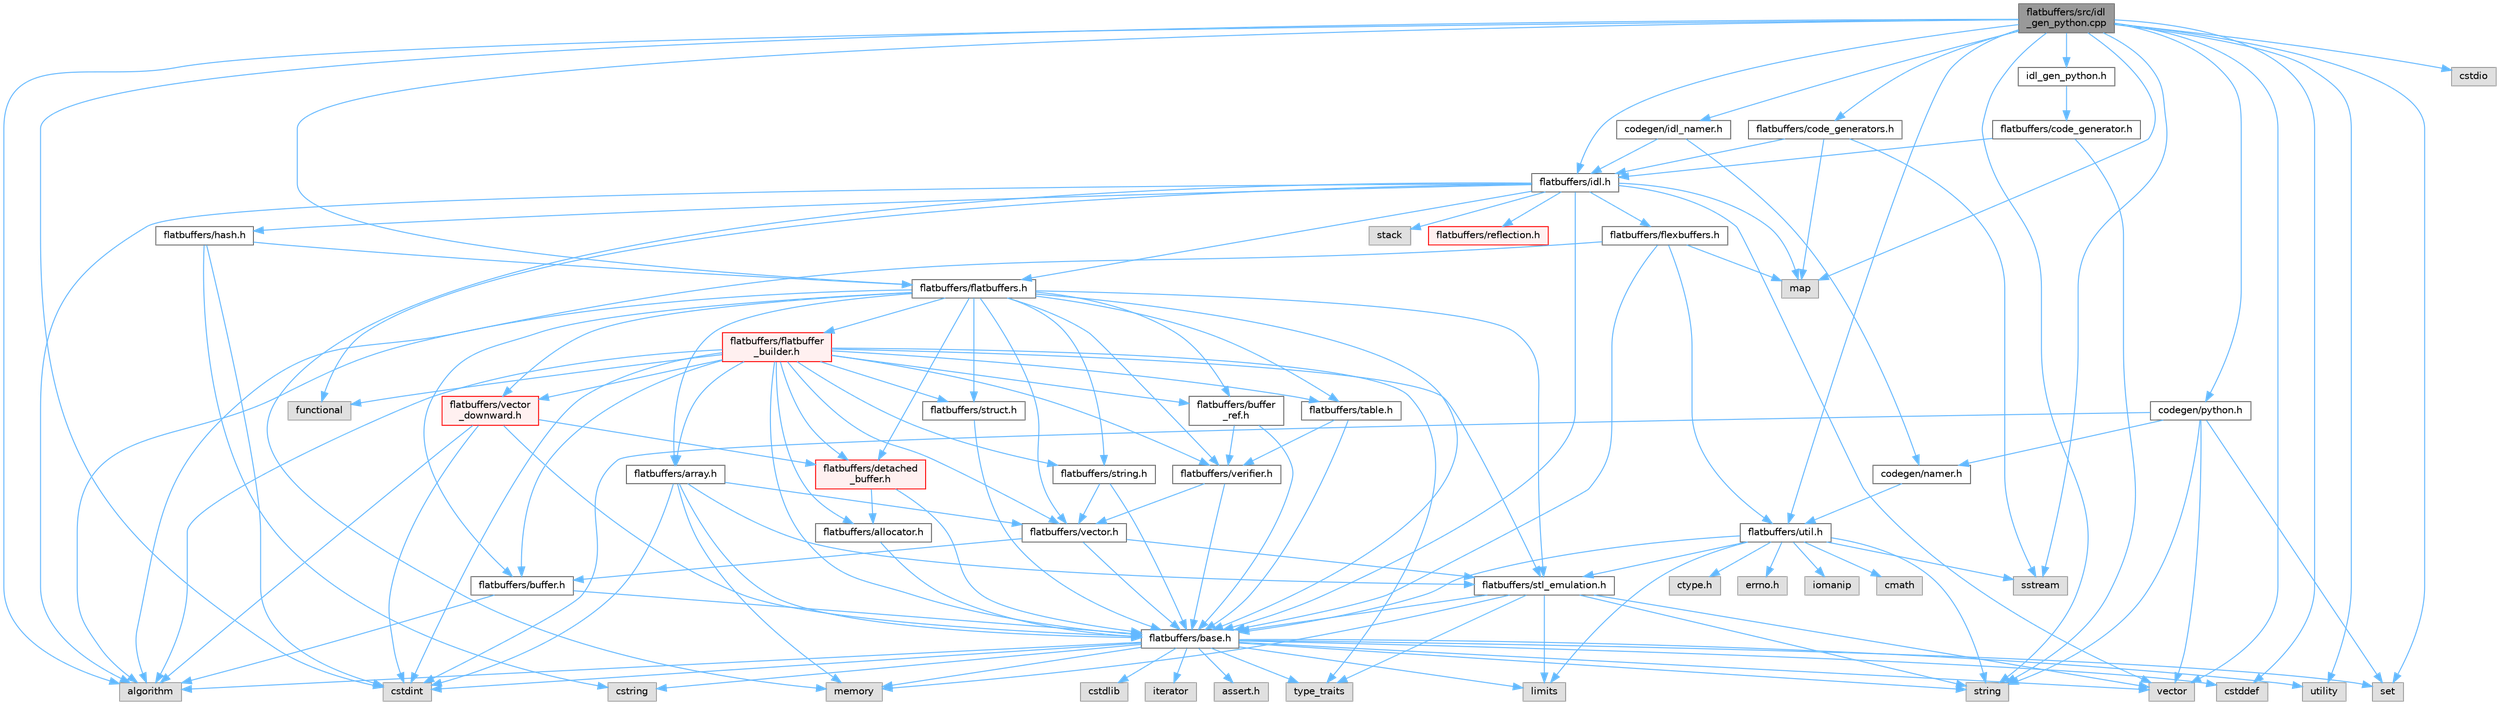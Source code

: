 digraph "flatbuffers/src/idl_gen_python.cpp"
{
 // LATEX_PDF_SIZE
  bgcolor="transparent";
  edge [fontname=Helvetica,fontsize=10,labelfontname=Helvetica,labelfontsize=10];
  node [fontname=Helvetica,fontsize=10,shape=box,height=0.2,width=0.4];
  Node1 [id="Node000001",label="flatbuffers/src/idl\l_gen_python.cpp",height=0.2,width=0.4,color="gray40", fillcolor="grey60", style="filled", fontcolor="black",tooltip=" "];
  Node1 -> Node2 [id="edge1_Node000001_Node000002",color="steelblue1",style="solid",tooltip=" "];
  Node2 [id="Node000002",label="idl_gen_python.h",height=0.2,width=0.4,color="grey40", fillcolor="white", style="filled",URL="$idl__gen__python_8h.html",tooltip=" "];
  Node2 -> Node3 [id="edge2_Node000002_Node000003",color="steelblue1",style="solid",tooltip=" "];
  Node3 [id="Node000003",label="flatbuffers/code_generator.h",height=0.2,width=0.4,color="grey40", fillcolor="white", style="filled",URL="$code__generator_8h.html",tooltip=" "];
  Node3 -> Node4 [id="edge3_Node000003_Node000004",color="steelblue1",style="solid",tooltip=" "];
  Node4 [id="Node000004",label="string",height=0.2,width=0.4,color="grey60", fillcolor="#E0E0E0", style="filled",tooltip=" "];
  Node3 -> Node5 [id="edge4_Node000003_Node000005",color="steelblue1",style="solid",tooltip=" "];
  Node5 [id="Node000005",label="flatbuffers/idl.h",height=0.2,width=0.4,color="grey40", fillcolor="white", style="filled",URL="$idl_8h.html",tooltip=" "];
  Node5 -> Node6 [id="edge5_Node000005_Node000006",color="steelblue1",style="solid",tooltip=" "];
  Node6 [id="Node000006",label="algorithm",height=0.2,width=0.4,color="grey60", fillcolor="#E0E0E0", style="filled",tooltip=" "];
  Node5 -> Node7 [id="edge6_Node000005_Node000007",color="steelblue1",style="solid",tooltip=" "];
  Node7 [id="Node000007",label="functional",height=0.2,width=0.4,color="grey60", fillcolor="#E0E0E0", style="filled",tooltip=" "];
  Node5 -> Node8 [id="edge7_Node000005_Node000008",color="steelblue1",style="solid",tooltip=" "];
  Node8 [id="Node000008",label="map",height=0.2,width=0.4,color="grey60", fillcolor="#E0E0E0", style="filled",tooltip=" "];
  Node5 -> Node9 [id="edge8_Node000005_Node000009",color="steelblue1",style="solid",tooltip=" "];
  Node9 [id="Node000009",label="memory",height=0.2,width=0.4,color="grey60", fillcolor="#E0E0E0", style="filled",tooltip=" "];
  Node5 -> Node10 [id="edge9_Node000005_Node000010",color="steelblue1",style="solid",tooltip=" "];
  Node10 [id="Node000010",label="stack",height=0.2,width=0.4,color="grey60", fillcolor="#E0E0E0", style="filled",tooltip=" "];
  Node5 -> Node11 [id="edge10_Node000005_Node000011",color="steelblue1",style="solid",tooltip=" "];
  Node11 [id="Node000011",label="vector",height=0.2,width=0.4,color="grey60", fillcolor="#E0E0E0", style="filled",tooltip=" "];
  Node5 -> Node12 [id="edge11_Node000005_Node000012",color="steelblue1",style="solid",tooltip=" "];
  Node12 [id="Node000012",label="flatbuffers/base.h",height=0.2,width=0.4,color="grey40", fillcolor="white", style="filled",URL="$base_8h.html",tooltip=" "];
  Node12 -> Node13 [id="edge12_Node000012_Node000013",color="steelblue1",style="solid",tooltip=" "];
  Node13 [id="Node000013",label="assert.h",height=0.2,width=0.4,color="grey60", fillcolor="#E0E0E0", style="filled",tooltip=" "];
  Node12 -> Node14 [id="edge13_Node000012_Node000014",color="steelblue1",style="solid",tooltip=" "];
  Node14 [id="Node000014",label="cstdint",height=0.2,width=0.4,color="grey60", fillcolor="#E0E0E0", style="filled",tooltip=" "];
  Node12 -> Node15 [id="edge14_Node000012_Node000015",color="steelblue1",style="solid",tooltip=" "];
  Node15 [id="Node000015",label="cstddef",height=0.2,width=0.4,color="grey60", fillcolor="#E0E0E0", style="filled",tooltip=" "];
  Node12 -> Node16 [id="edge15_Node000012_Node000016",color="steelblue1",style="solid",tooltip=" "];
  Node16 [id="Node000016",label="cstdlib",height=0.2,width=0.4,color="grey60", fillcolor="#E0E0E0", style="filled",tooltip=" "];
  Node12 -> Node17 [id="edge16_Node000012_Node000017",color="steelblue1",style="solid",tooltip=" "];
  Node17 [id="Node000017",label="cstring",height=0.2,width=0.4,color="grey60", fillcolor="#E0E0E0", style="filled",tooltip=" "];
  Node12 -> Node18 [id="edge17_Node000012_Node000018",color="steelblue1",style="solid",tooltip=" "];
  Node18 [id="Node000018",label="utility",height=0.2,width=0.4,color="grey60", fillcolor="#E0E0E0", style="filled",tooltip=" "];
  Node12 -> Node4 [id="edge18_Node000012_Node000004",color="steelblue1",style="solid",tooltip=" "];
  Node12 -> Node19 [id="edge19_Node000012_Node000019",color="steelblue1",style="solid",tooltip=" "];
  Node19 [id="Node000019",label="type_traits",height=0.2,width=0.4,color="grey60", fillcolor="#E0E0E0", style="filled",tooltip=" "];
  Node12 -> Node11 [id="edge20_Node000012_Node000011",color="steelblue1",style="solid",tooltip=" "];
  Node12 -> Node20 [id="edge21_Node000012_Node000020",color="steelblue1",style="solid",tooltip=" "];
  Node20 [id="Node000020",label="set",height=0.2,width=0.4,color="grey60", fillcolor="#E0E0E0", style="filled",tooltip=" "];
  Node12 -> Node6 [id="edge22_Node000012_Node000006",color="steelblue1",style="solid",tooltip=" "];
  Node12 -> Node21 [id="edge23_Node000012_Node000021",color="steelblue1",style="solid",tooltip=" "];
  Node21 [id="Node000021",label="limits",height=0.2,width=0.4,color="grey60", fillcolor="#E0E0E0", style="filled",tooltip=" "];
  Node12 -> Node22 [id="edge24_Node000012_Node000022",color="steelblue1",style="solid",tooltip=" "];
  Node22 [id="Node000022",label="iterator",height=0.2,width=0.4,color="grey60", fillcolor="#E0E0E0", style="filled",tooltip=" "];
  Node12 -> Node9 [id="edge25_Node000012_Node000009",color="steelblue1",style="solid",tooltip=" "];
  Node5 -> Node23 [id="edge26_Node000005_Node000023",color="steelblue1",style="solid",tooltip=" "];
  Node23 [id="Node000023",label="flatbuffers/flatbuffers.h",height=0.2,width=0.4,color="grey40", fillcolor="white", style="filled",URL="$flatbuffers_8h.html",tooltip=" "];
  Node23 -> Node6 [id="edge27_Node000023_Node000006",color="steelblue1",style="solid",tooltip=" "];
  Node23 -> Node24 [id="edge28_Node000023_Node000024",color="steelblue1",style="solid",tooltip=" "];
  Node24 [id="Node000024",label="flatbuffers/array.h",height=0.2,width=0.4,color="grey40", fillcolor="white", style="filled",URL="$array_8h.html",tooltip=" "];
  Node24 -> Node14 [id="edge29_Node000024_Node000014",color="steelblue1",style="solid",tooltip=" "];
  Node24 -> Node9 [id="edge30_Node000024_Node000009",color="steelblue1",style="solid",tooltip=" "];
  Node24 -> Node12 [id="edge31_Node000024_Node000012",color="steelblue1",style="solid",tooltip=" "];
  Node24 -> Node25 [id="edge32_Node000024_Node000025",color="steelblue1",style="solid",tooltip=" "];
  Node25 [id="Node000025",label="flatbuffers/stl_emulation.h",height=0.2,width=0.4,color="grey40", fillcolor="white", style="filled",URL="$stl__emulation_8h.html",tooltip=" "];
  Node25 -> Node12 [id="edge33_Node000025_Node000012",color="steelblue1",style="solid",tooltip=" "];
  Node25 -> Node4 [id="edge34_Node000025_Node000004",color="steelblue1",style="solid",tooltip=" "];
  Node25 -> Node19 [id="edge35_Node000025_Node000019",color="steelblue1",style="solid",tooltip=" "];
  Node25 -> Node11 [id="edge36_Node000025_Node000011",color="steelblue1",style="solid",tooltip=" "];
  Node25 -> Node9 [id="edge37_Node000025_Node000009",color="steelblue1",style="solid",tooltip=" "];
  Node25 -> Node21 [id="edge38_Node000025_Node000021",color="steelblue1",style="solid",tooltip=" "];
  Node24 -> Node26 [id="edge39_Node000024_Node000026",color="steelblue1",style="solid",tooltip=" "];
  Node26 [id="Node000026",label="flatbuffers/vector.h",height=0.2,width=0.4,color="grey40", fillcolor="white", style="filled",URL="$vector_8h.html",tooltip=" "];
  Node26 -> Node12 [id="edge40_Node000026_Node000012",color="steelblue1",style="solid",tooltip=" "];
  Node26 -> Node27 [id="edge41_Node000026_Node000027",color="steelblue1",style="solid",tooltip=" "];
  Node27 [id="Node000027",label="flatbuffers/buffer.h",height=0.2,width=0.4,color="grey40", fillcolor="white", style="filled",URL="$buffer_8h.html",tooltip=" "];
  Node27 -> Node6 [id="edge42_Node000027_Node000006",color="steelblue1",style="solid",tooltip=" "];
  Node27 -> Node12 [id="edge43_Node000027_Node000012",color="steelblue1",style="solid",tooltip=" "];
  Node26 -> Node25 [id="edge44_Node000026_Node000025",color="steelblue1",style="solid",tooltip=" "];
  Node23 -> Node12 [id="edge45_Node000023_Node000012",color="steelblue1",style="solid",tooltip=" "];
  Node23 -> Node27 [id="edge46_Node000023_Node000027",color="steelblue1",style="solid",tooltip=" "];
  Node23 -> Node28 [id="edge47_Node000023_Node000028",color="steelblue1",style="solid",tooltip=" "];
  Node28 [id="Node000028",label="flatbuffers/buffer\l_ref.h",height=0.2,width=0.4,color="grey40", fillcolor="white", style="filled",URL="$buffer__ref_8h.html",tooltip=" "];
  Node28 -> Node12 [id="edge48_Node000028_Node000012",color="steelblue1",style="solid",tooltip=" "];
  Node28 -> Node29 [id="edge49_Node000028_Node000029",color="steelblue1",style="solid",tooltip=" "];
  Node29 [id="Node000029",label="flatbuffers/verifier.h",height=0.2,width=0.4,color="grey40", fillcolor="white", style="filled",URL="$verifier_8h.html",tooltip=" "];
  Node29 -> Node12 [id="edge50_Node000029_Node000012",color="steelblue1",style="solid",tooltip=" "];
  Node29 -> Node26 [id="edge51_Node000029_Node000026",color="steelblue1",style="solid",tooltip=" "];
  Node23 -> Node30 [id="edge52_Node000023_Node000030",color="steelblue1",style="solid",tooltip=" "];
  Node30 [id="Node000030",label="flatbuffers/detached\l_buffer.h",height=0.2,width=0.4,color="red", fillcolor="#FFF0F0", style="filled",URL="$detached__buffer_8h.html",tooltip=" "];
  Node30 -> Node31 [id="edge53_Node000030_Node000031",color="steelblue1",style="solid",tooltip=" "];
  Node31 [id="Node000031",label="flatbuffers/allocator.h",height=0.2,width=0.4,color="grey40", fillcolor="white", style="filled",URL="$allocator_8h.html",tooltip=" "];
  Node31 -> Node12 [id="edge54_Node000031_Node000012",color="steelblue1",style="solid",tooltip=" "];
  Node30 -> Node12 [id="edge55_Node000030_Node000012",color="steelblue1",style="solid",tooltip=" "];
  Node23 -> Node33 [id="edge56_Node000023_Node000033",color="steelblue1",style="solid",tooltip=" "];
  Node33 [id="Node000033",label="flatbuffers/flatbuffer\l_builder.h",height=0.2,width=0.4,color="red", fillcolor="#FFF0F0", style="filled",URL="$flatbuffer__builder_8h.html",tooltip=" "];
  Node33 -> Node6 [id="edge57_Node000033_Node000006",color="steelblue1",style="solid",tooltip=" "];
  Node33 -> Node14 [id="edge58_Node000033_Node000014",color="steelblue1",style="solid",tooltip=" "];
  Node33 -> Node7 [id="edge59_Node000033_Node000007",color="steelblue1",style="solid",tooltip=" "];
  Node33 -> Node19 [id="edge60_Node000033_Node000019",color="steelblue1",style="solid",tooltip=" "];
  Node33 -> Node31 [id="edge61_Node000033_Node000031",color="steelblue1",style="solid",tooltip=" "];
  Node33 -> Node24 [id="edge62_Node000033_Node000024",color="steelblue1",style="solid",tooltip=" "];
  Node33 -> Node12 [id="edge63_Node000033_Node000012",color="steelblue1",style="solid",tooltip=" "];
  Node33 -> Node27 [id="edge64_Node000033_Node000027",color="steelblue1",style="solid",tooltip=" "];
  Node33 -> Node28 [id="edge65_Node000033_Node000028",color="steelblue1",style="solid",tooltip=" "];
  Node33 -> Node30 [id="edge66_Node000033_Node000030",color="steelblue1",style="solid",tooltip=" "];
  Node33 -> Node25 [id="edge67_Node000033_Node000025",color="steelblue1",style="solid",tooltip=" "];
  Node33 -> Node35 [id="edge68_Node000033_Node000035",color="steelblue1",style="solid",tooltip=" "];
  Node35 [id="Node000035",label="flatbuffers/string.h",height=0.2,width=0.4,color="grey40", fillcolor="white", style="filled",URL="$string_8h.html",tooltip=" "];
  Node35 -> Node12 [id="edge69_Node000035_Node000012",color="steelblue1",style="solid",tooltip=" "];
  Node35 -> Node26 [id="edge70_Node000035_Node000026",color="steelblue1",style="solid",tooltip=" "];
  Node33 -> Node36 [id="edge71_Node000033_Node000036",color="steelblue1",style="solid",tooltip=" "];
  Node36 [id="Node000036",label="flatbuffers/struct.h",height=0.2,width=0.4,color="grey40", fillcolor="white", style="filled",URL="$struct_8h.html",tooltip=" "];
  Node36 -> Node12 [id="edge72_Node000036_Node000012",color="steelblue1",style="solid",tooltip=" "];
  Node33 -> Node37 [id="edge73_Node000033_Node000037",color="steelblue1",style="solid",tooltip=" "];
  Node37 [id="Node000037",label="flatbuffers/table.h",height=0.2,width=0.4,color="grey40", fillcolor="white", style="filled",URL="$table_8h.html",tooltip=" "];
  Node37 -> Node12 [id="edge74_Node000037_Node000012",color="steelblue1",style="solid",tooltip=" "];
  Node37 -> Node29 [id="edge75_Node000037_Node000029",color="steelblue1",style="solid",tooltip=" "];
  Node33 -> Node26 [id="edge76_Node000033_Node000026",color="steelblue1",style="solid",tooltip=" "];
  Node33 -> Node38 [id="edge77_Node000033_Node000038",color="steelblue1",style="solid",tooltip=" "];
  Node38 [id="Node000038",label="flatbuffers/vector\l_downward.h",height=0.2,width=0.4,color="red", fillcolor="#FFF0F0", style="filled",URL="$vector__downward_8h.html",tooltip=" "];
  Node38 -> Node6 [id="edge78_Node000038_Node000006",color="steelblue1",style="solid",tooltip=" "];
  Node38 -> Node14 [id="edge79_Node000038_Node000014",color="steelblue1",style="solid",tooltip=" "];
  Node38 -> Node12 [id="edge80_Node000038_Node000012",color="steelblue1",style="solid",tooltip=" "];
  Node38 -> Node30 [id="edge81_Node000038_Node000030",color="steelblue1",style="solid",tooltip=" "];
  Node33 -> Node29 [id="edge82_Node000033_Node000029",color="steelblue1",style="solid",tooltip=" "];
  Node23 -> Node25 [id="edge83_Node000023_Node000025",color="steelblue1",style="solid",tooltip=" "];
  Node23 -> Node35 [id="edge84_Node000023_Node000035",color="steelblue1",style="solid",tooltip=" "];
  Node23 -> Node36 [id="edge85_Node000023_Node000036",color="steelblue1",style="solid",tooltip=" "];
  Node23 -> Node37 [id="edge86_Node000023_Node000037",color="steelblue1",style="solid",tooltip=" "];
  Node23 -> Node26 [id="edge87_Node000023_Node000026",color="steelblue1",style="solid",tooltip=" "];
  Node23 -> Node38 [id="edge88_Node000023_Node000038",color="steelblue1",style="solid",tooltip=" "];
  Node23 -> Node29 [id="edge89_Node000023_Node000029",color="steelblue1",style="solid",tooltip=" "];
  Node5 -> Node39 [id="edge90_Node000005_Node000039",color="steelblue1",style="solid",tooltip=" "];
  Node39 [id="Node000039",label="flatbuffers/flexbuffers.h",height=0.2,width=0.4,color="grey40", fillcolor="white", style="filled",URL="$flexbuffers_8h.html",tooltip=" "];
  Node39 -> Node6 [id="edge91_Node000039_Node000006",color="steelblue1",style="solid",tooltip=" "];
  Node39 -> Node8 [id="edge92_Node000039_Node000008",color="steelblue1",style="solid",tooltip=" "];
  Node39 -> Node12 [id="edge93_Node000039_Node000012",color="steelblue1",style="solid",tooltip=" "];
  Node39 -> Node40 [id="edge94_Node000039_Node000040",color="steelblue1",style="solid",tooltip=" "];
  Node40 [id="Node000040",label="flatbuffers/util.h",height=0.2,width=0.4,color="grey40", fillcolor="white", style="filled",URL="$util_8h.html",tooltip=" "];
  Node40 -> Node41 [id="edge95_Node000040_Node000041",color="steelblue1",style="solid",tooltip=" "];
  Node41 [id="Node000041",label="ctype.h",height=0.2,width=0.4,color="grey60", fillcolor="#E0E0E0", style="filled",tooltip=" "];
  Node40 -> Node42 [id="edge96_Node000040_Node000042",color="steelblue1",style="solid",tooltip=" "];
  Node42 [id="Node000042",label="errno.h",height=0.2,width=0.4,color="grey60", fillcolor="#E0E0E0", style="filled",tooltip=" "];
  Node40 -> Node12 [id="edge97_Node000040_Node000012",color="steelblue1",style="solid",tooltip=" "];
  Node40 -> Node25 [id="edge98_Node000040_Node000025",color="steelblue1",style="solid",tooltip=" "];
  Node40 -> Node43 [id="edge99_Node000040_Node000043",color="steelblue1",style="solid",tooltip=" "];
  Node43 [id="Node000043",label="iomanip",height=0.2,width=0.4,color="grey60", fillcolor="#E0E0E0", style="filled",tooltip=" "];
  Node40 -> Node44 [id="edge100_Node000040_Node000044",color="steelblue1",style="solid",tooltip=" "];
  Node44 [id="Node000044",label="sstream",height=0.2,width=0.4,color="grey60", fillcolor="#E0E0E0", style="filled",tooltip=" "];
  Node40 -> Node45 [id="edge101_Node000040_Node000045",color="steelblue1",style="solid",tooltip=" "];
  Node45 [id="Node000045",label="cmath",height=0.2,width=0.4,color="grey60", fillcolor="#E0E0E0", style="filled",tooltip=" "];
  Node40 -> Node21 [id="edge102_Node000040_Node000021",color="steelblue1",style="solid",tooltip=" "];
  Node40 -> Node4 [id="edge103_Node000040_Node000004",color="steelblue1",style="solid",tooltip=" "];
  Node5 -> Node46 [id="edge104_Node000005_Node000046",color="steelblue1",style="solid",tooltip=" "];
  Node46 [id="Node000046",label="flatbuffers/hash.h",height=0.2,width=0.4,color="grey40", fillcolor="white", style="filled",URL="$hash_8h.html",tooltip=" "];
  Node46 -> Node14 [id="edge105_Node000046_Node000014",color="steelblue1",style="solid",tooltip=" "];
  Node46 -> Node17 [id="edge106_Node000046_Node000017",color="steelblue1",style="solid",tooltip=" "];
  Node46 -> Node23 [id="edge107_Node000046_Node000023",color="steelblue1",style="solid",tooltip=" "];
  Node5 -> Node47 [id="edge108_Node000005_Node000047",color="steelblue1",style="solid",tooltip=" "];
  Node47 [id="Node000047",label="flatbuffers/reflection.h",height=0.2,width=0.4,color="red", fillcolor="#FFF0F0", style="filled",URL="$reflection_8h.html",tooltip=" "];
  Node1 -> Node6 [id="edge109_Node000001_Node000006",color="steelblue1",style="solid",tooltip=" "];
  Node1 -> Node15 [id="edge110_Node000001_Node000015",color="steelblue1",style="solid",tooltip=" "];
  Node1 -> Node14 [id="edge111_Node000001_Node000014",color="steelblue1",style="solid",tooltip=" "];
  Node1 -> Node49 [id="edge112_Node000001_Node000049",color="steelblue1",style="solid",tooltip=" "];
  Node49 [id="Node000049",label="cstdio",height=0.2,width=0.4,color="grey60", fillcolor="#E0E0E0", style="filled",tooltip=" "];
  Node1 -> Node8 [id="edge113_Node000001_Node000008",color="steelblue1",style="solid",tooltip=" "];
  Node1 -> Node20 [id="edge114_Node000001_Node000020",color="steelblue1",style="solid",tooltip=" "];
  Node1 -> Node44 [id="edge115_Node000001_Node000044",color="steelblue1",style="solid",tooltip=" "];
  Node1 -> Node4 [id="edge116_Node000001_Node000004",color="steelblue1",style="solid",tooltip=" "];
  Node1 -> Node18 [id="edge117_Node000001_Node000018",color="steelblue1",style="solid",tooltip=" "];
  Node1 -> Node11 [id="edge118_Node000001_Node000011",color="steelblue1",style="solid",tooltip=" "];
  Node1 -> Node50 [id="edge119_Node000001_Node000050",color="steelblue1",style="solid",tooltip=" "];
  Node50 [id="Node000050",label="codegen/idl_namer.h",height=0.2,width=0.4,color="grey40", fillcolor="white", style="filled",URL="$include_2codegen_2idl__namer_8h.html",tooltip=" "];
  Node50 -> Node51 [id="edge120_Node000050_Node000051",color="steelblue1",style="solid",tooltip=" "];
  Node51 [id="Node000051",label="codegen/namer.h",height=0.2,width=0.4,color="grey40", fillcolor="white", style="filled",URL="$include_2codegen_2namer_8h.html",tooltip=" "];
  Node51 -> Node40 [id="edge121_Node000051_Node000040",color="steelblue1",style="solid",tooltip=" "];
  Node50 -> Node5 [id="edge122_Node000050_Node000005",color="steelblue1",style="solid",tooltip=" "];
  Node1 -> Node52 [id="edge123_Node000001_Node000052",color="steelblue1",style="solid",tooltip=" "];
  Node52 [id="Node000052",label="codegen/python.h",height=0.2,width=0.4,color="grey40", fillcolor="white", style="filled",URL="$python_8h.html",tooltip=" "];
  Node52 -> Node14 [id="edge124_Node000052_Node000014",color="steelblue1",style="solid",tooltip=" "];
  Node52 -> Node20 [id="edge125_Node000052_Node000020",color="steelblue1",style="solid",tooltip=" "];
  Node52 -> Node4 [id="edge126_Node000052_Node000004",color="steelblue1",style="solid",tooltip=" "];
  Node52 -> Node11 [id="edge127_Node000052_Node000011",color="steelblue1",style="solid",tooltip=" "];
  Node52 -> Node51 [id="edge128_Node000052_Node000051",color="steelblue1",style="solid",tooltip=" "];
  Node1 -> Node53 [id="edge129_Node000001_Node000053",color="steelblue1",style="solid",tooltip=" "];
  Node53 [id="Node000053",label="flatbuffers/code_generators.h",height=0.2,width=0.4,color="grey40", fillcolor="white", style="filled",URL="$code__generators_8h.html",tooltip=" "];
  Node53 -> Node8 [id="edge130_Node000053_Node000008",color="steelblue1",style="solid",tooltip=" "];
  Node53 -> Node44 [id="edge131_Node000053_Node000044",color="steelblue1",style="solid",tooltip=" "];
  Node53 -> Node5 [id="edge132_Node000053_Node000005",color="steelblue1",style="solid",tooltip=" "];
  Node1 -> Node23 [id="edge133_Node000001_Node000023",color="steelblue1",style="solid",tooltip=" "];
  Node1 -> Node5 [id="edge134_Node000001_Node000005",color="steelblue1",style="solid",tooltip=" "];
  Node1 -> Node40 [id="edge135_Node000001_Node000040",color="steelblue1",style="solid",tooltip=" "];
}
